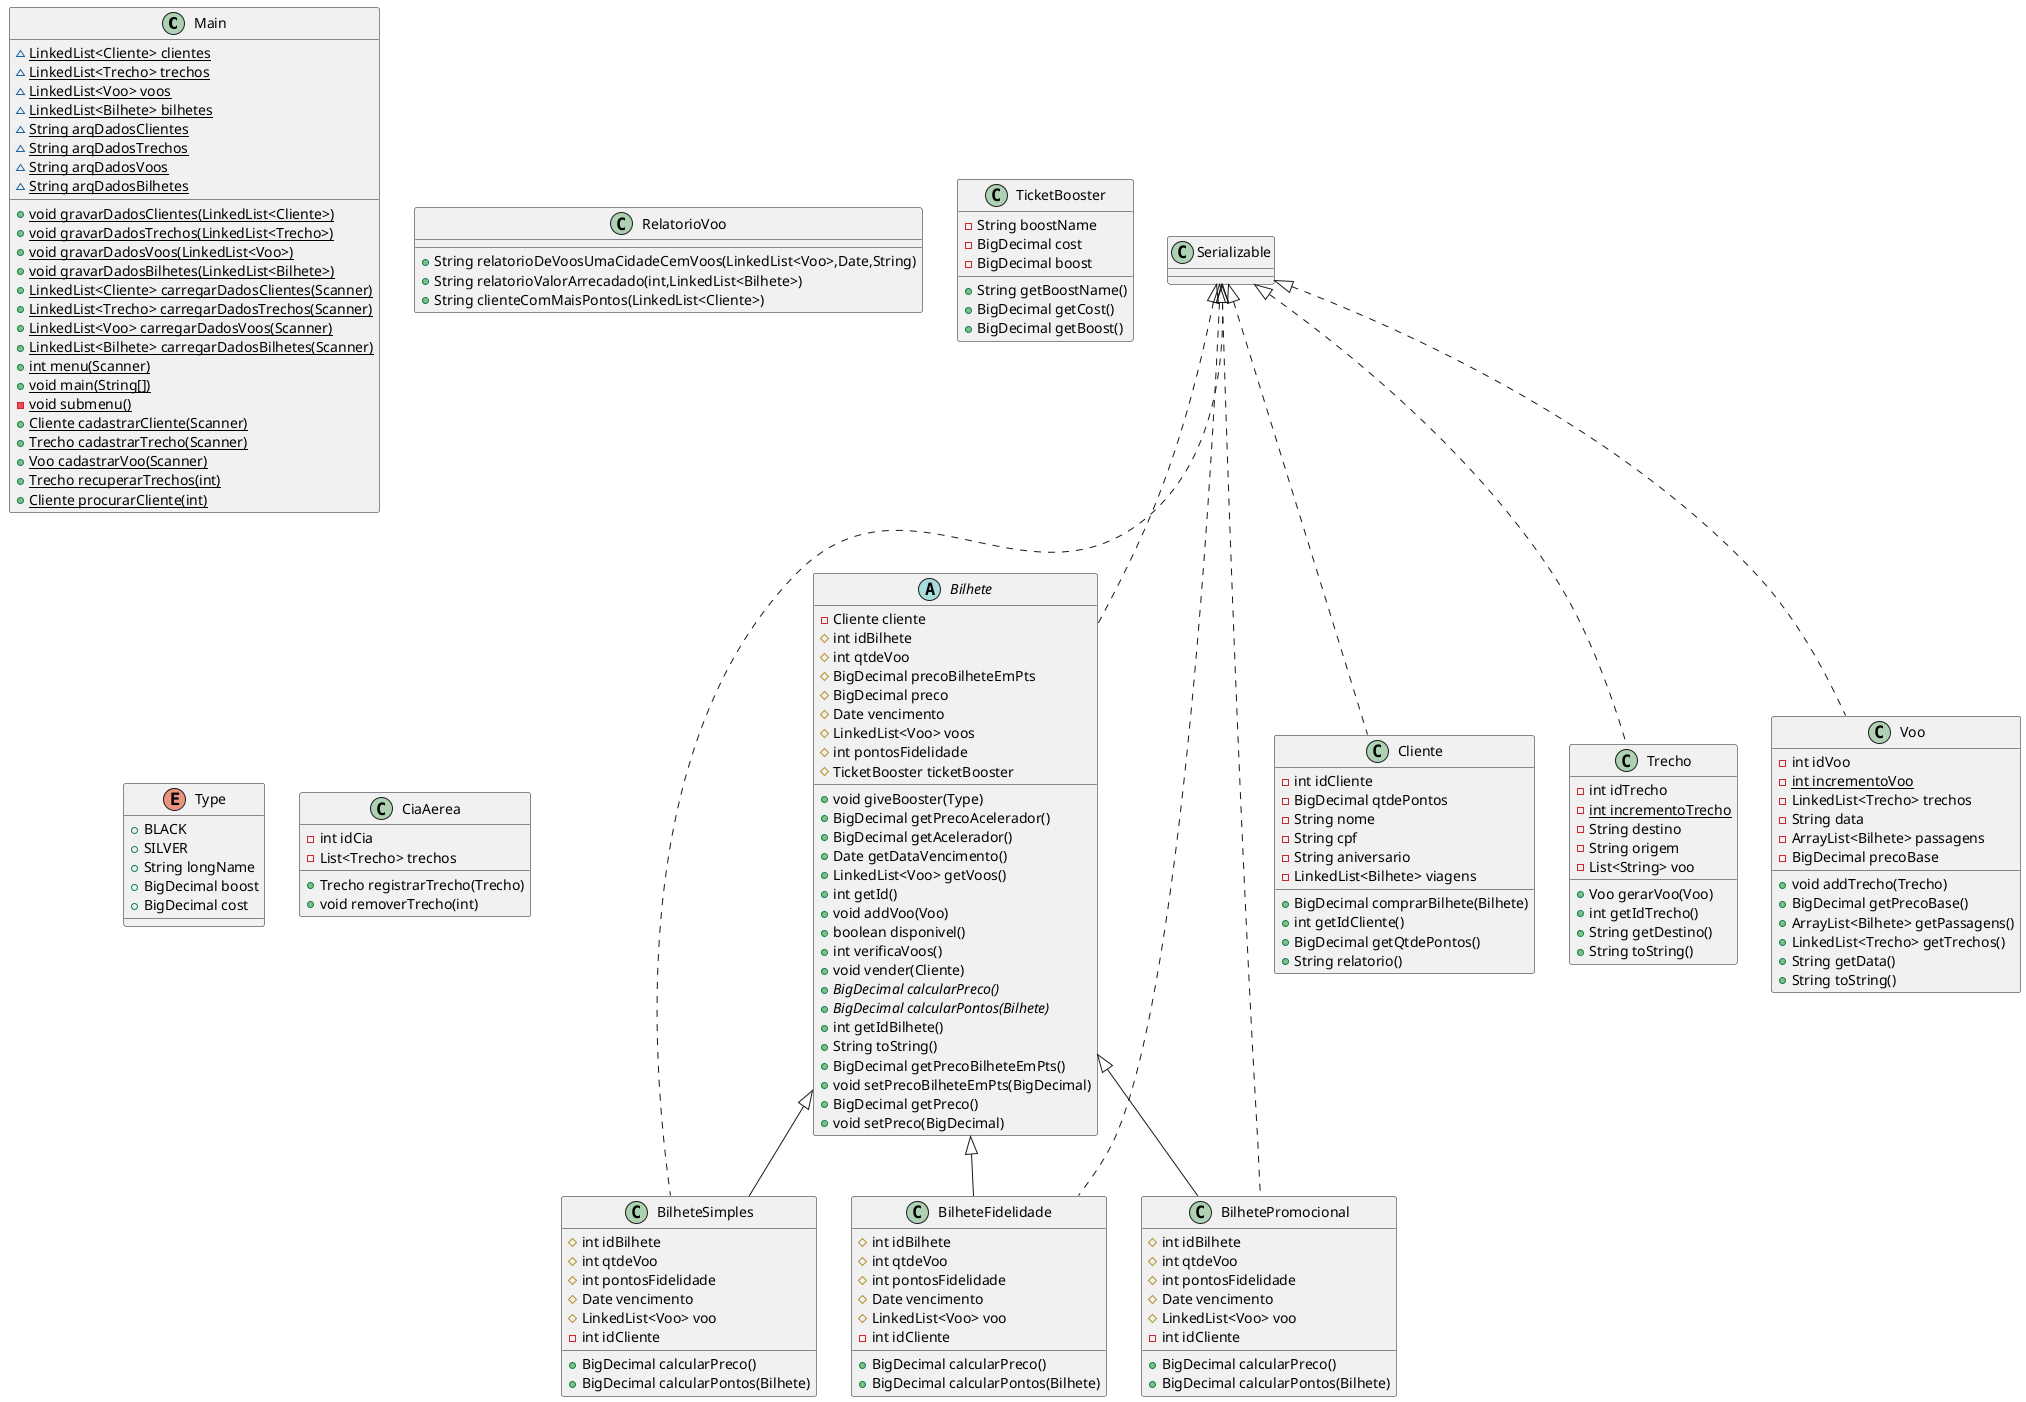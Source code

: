 @startuml
class Main {
~ {static} LinkedList<Cliente> clientes
~ {static} LinkedList<Trecho> trechos
~ {static} LinkedList<Voo> voos
~ {static} LinkedList<Bilhete> bilhetes
~ {static} String arqDadosClientes
~ {static} String arqDadosTrechos
~ {static} String arqDadosVoos
~ {static} String arqDadosBilhetes
+ {static} void gravarDadosClientes(LinkedList<Cliente>)
+ {static} void gravarDadosTrechos(LinkedList<Trecho>)
+ {static} void gravarDadosVoos(LinkedList<Voo>)
+ {static} void gravarDadosBilhetes(LinkedList<Bilhete>)
+ {static} LinkedList<Cliente> carregarDadosClientes(Scanner)
+ {static} LinkedList<Trecho> carregarDadosTrechos(Scanner)
+ {static} LinkedList<Voo> carregarDadosVoos(Scanner)
+ {static} LinkedList<Bilhete> carregarDadosBilhetes(Scanner)
+ {static} int menu(Scanner)
+ {static} void main(String[])
- {static} void submenu()
+ {static} Cliente cadastrarCliente(Scanner)
+ {static} Trecho cadastrarTrecho(Scanner)
+ {static} Voo cadastrarVoo(Scanner)
+ {static} Trecho recuperarTrechos(int)
+ {static} Cliente procurarCliente(int)
}
class BilheteSimples {
# int idBilhete
# int qtdeVoo
# int pontosFidelidade
# Date vencimento
# LinkedList<Voo> voo
- int idCliente
+ BigDecimal calcularPreco()
+ BigDecimal calcularPontos(Bilhete)
}
class RelatorioVoo {
+ String relatorioDeVoosUmaCidadeCemVoos(LinkedList<Voo>,Date,String)
+ String relatorioValorArrecadado(int,LinkedList<Bilhete>)
+ String clienteComMaisPontos(LinkedList<Cliente>)
}
class BilheteFidelidade {
# int idBilhete
# int qtdeVoo
# int pontosFidelidade
# Date vencimento
# LinkedList<Voo> voo
- int idCliente
+ BigDecimal calcularPreco()
+ BigDecimal calcularPontos(Bilhete)
}
class TicketBooster {
- String boostName
- BigDecimal cost
- BigDecimal boost
+ String getBoostName()
+ BigDecimal getCost()
+ BigDecimal getBoost()
}
enum Type {
+  BLACK
+  SILVER
+ String longName
+ BigDecimal boost
+ BigDecimal cost
}
class Trecho {
- int idTrecho
- {static} int incrementoTrecho
- String destino
- String origem
- List<String> voo
+ Voo gerarVoo(Voo)
+ int getIdTrecho()
+ String getDestino()
+ String toString()
}
class Cliente {
- int idCliente
- BigDecimal qtdePontos
- String nome
- String cpf
- String aniversario
- LinkedList<Bilhete> viagens
+ BigDecimal comprarBilhete(Bilhete)
+ int getIdCliente()
+ BigDecimal getQtdePontos()
+ String relatorio()
}
class BilhetePromocional {
# int idBilhete
# int qtdeVoo
# int pontosFidelidade
# Date vencimento
# LinkedList<Voo> voo
- int idCliente
+ BigDecimal calcularPreco()
+ BigDecimal calcularPontos(Bilhete)
}
abstract class Bilhete {
- Cliente cliente
# int idBilhete
# int qtdeVoo
# BigDecimal precoBilheteEmPts
# BigDecimal preco
# Date vencimento
# LinkedList<Voo> voos
# int pontosFidelidade
# TicketBooster ticketBooster
+ void giveBooster(Type)
+ BigDecimal getPrecoAcelerador()
+ BigDecimal getAcelerador()
+ Date getDataVencimento()
+ LinkedList<Voo> getVoos()
+ int getId()
+ void addVoo(Voo)
+ boolean disponivel()
+ int verificaVoos()
+ void vender(Cliente)
+ {abstract}BigDecimal calcularPreco()
+ {abstract}BigDecimal calcularPontos(Bilhete)
+ int getIdBilhete()
+ String toString()
+ BigDecimal getPrecoBilheteEmPts()
+ void setPrecoBilheteEmPts(BigDecimal)
+ BigDecimal getPreco()
+ void setPreco(BigDecimal)
}
class Voo {
- int idVoo
- {static} int incrementoVoo
- LinkedList<Trecho> trechos
- String data
- ArrayList<Bilhete> passagens
- BigDecimal precoBase
+ void addTrecho(Trecho)
+ BigDecimal getPrecoBase()
+ ArrayList<Bilhete> getPassagens()
+ LinkedList<Trecho> getTrechos()
+ String getData()
+ String toString()
}
class CiaAerea {
- int idCia
- List<Trecho> trechos
+ Trecho registrarTrecho(Trecho)
+ void removerTrecho(int)
}


Serializable <|.. BilheteSimples
Bilhete <|-- BilheteSimples
Serializable <|.. BilheteFidelidade
Bilhete <|-- BilheteFidelidade
Serializable <|.. Trecho
Serializable <|.. Cliente
Serializable <|.. BilhetePromocional
Bilhete <|-- BilhetePromocional
Serializable <|.. Bilhete
Serializable <|.. Voo
@enduml